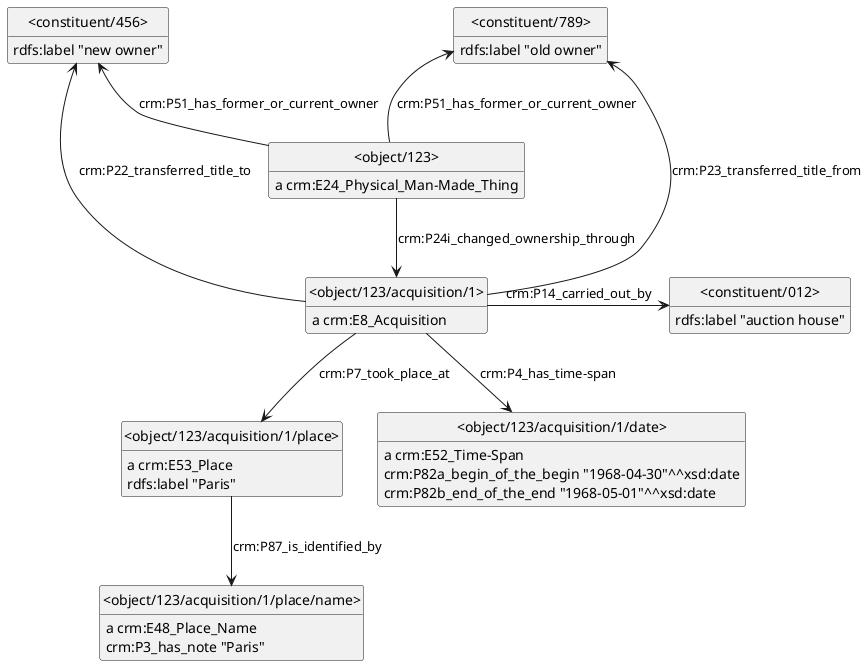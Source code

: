@startuml
hide empty methods
hide empty attributes
hide circle
skinparam classAttributeIconSize 0
class _object_123_acquisition_1_place_name_ as "<object/123/acquisition/1/place/name>"
_object_123_acquisition_1_place_name_ : a crm:E48_Place_Name
_object_123_acquisition_1_place_name_ : crm:P3_has_note "Paris"
class _constituent_789_ as "<constituent/789>"
_constituent_789_ : rdfs:label "old owner"
class _constituent_012_ as "<constituent/012>"
_constituent_012_ : rdfs:label "auction house"
class _object_123_acquisition_1_place_ as "<object/123/acquisition/1/place>"
_object_123_acquisition_1_place_ : a crm:E53_Place
_object_123_acquisition_1_place_ -down-> _object_123_acquisition_1_place_name_ : crm:P87_is_identified_by
_object_123_acquisition_1_place_ : rdfs:label "Paris"
class _constituent_456_ as "<constituent/456>"
_constituent_456_ : rdfs:label "new owner"
class _object_123_acquisition_1_date_ as "<object/123/acquisition/1/date>"
_object_123_acquisition_1_date_ : a crm:E52_Time-Span
_object_123_acquisition_1_date_ : crm:P82a_begin_of_the_begin "1968-04-30"^^xsd:date
_object_123_acquisition_1_date_ : crm:P82b_end_of_the_end "1968-05-01"^^xsd:date
class _object_123_ as "<object/123>"
_object_123_ : a crm:E24_Physical_Man-Made_Thing
_object_123_ -up-> _constituent_789_ : crm:P51_has_former_or_current_owner
_object_123_ -up-> _constituent_456_ : crm:P51_has_former_or_current_owner
class _object_123_acquisition_1_ as "<object/123/acquisition/1>"
_object_123_ -down-> _object_123_acquisition_1_ : crm:P24i_changed_ownership_through
_object_123_acquisition_1_ : a crm:E8_Acquisition
_object_123_acquisition_1_ -down-> _object_123_acquisition_1_date_ : crm:P4_has_time-span
_object_123_acquisition_1_ -up-> _constituent_789_ : crm:P23_transferred_title_from
_object_123_acquisition_1_ -up-> _constituent_456_ : crm:P22_transferred_title_to
_object_123_acquisition_1_ -down-> _object_123_acquisition_1_place_ : crm:P7_took_place_at
_object_123_acquisition_1_ -right-> _constituent_012_ : crm:P14_carried_out_by
@enduml
